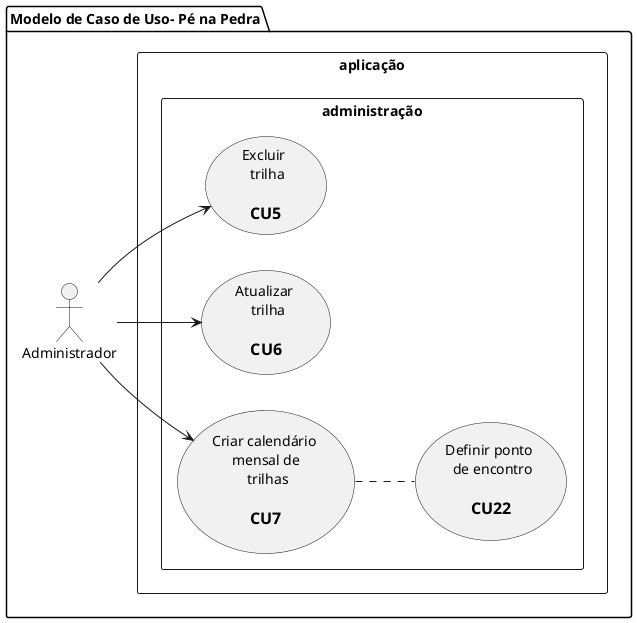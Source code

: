 @startuml pe_na_pedra_usecase_3
  left to right direction
  
  package "Modelo de Caso de Uso- Pé na Pedra" {
    
    :Administrador: as adm
    
    rectangle aplicação {
      rectangle administração {
        usecase uc5 as "Excluir \n trilha\n 
          == CU5"
        usecase uc6 as "Atualizar \n trilha\n 
          == CU6"
        usecase uc7 as "Criar calendário \n mensal de \n trilhas\n 
          == CU7"
        usecase uc22 as "Definir ponto \n de encontro\n 
          == CU22"
      }
    }
  }  

  adm --> uc5
  adm --> uc6
  adm --> uc7
  uc7 .. uc22 
@enduml

